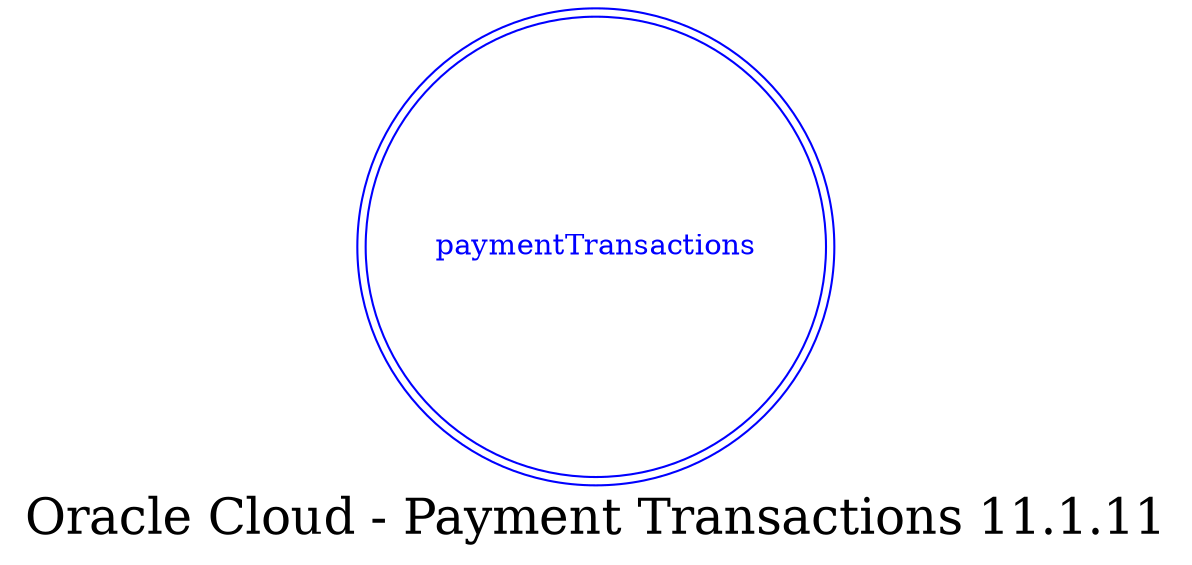 digraph LexiconGraph {
graph[label="Oracle Cloud - Payment Transactions 11.1.11", fontsize=24]
splines=true
"paymentTransactions" [color=blue, fontcolor=blue, shape=doublecircle]
}
